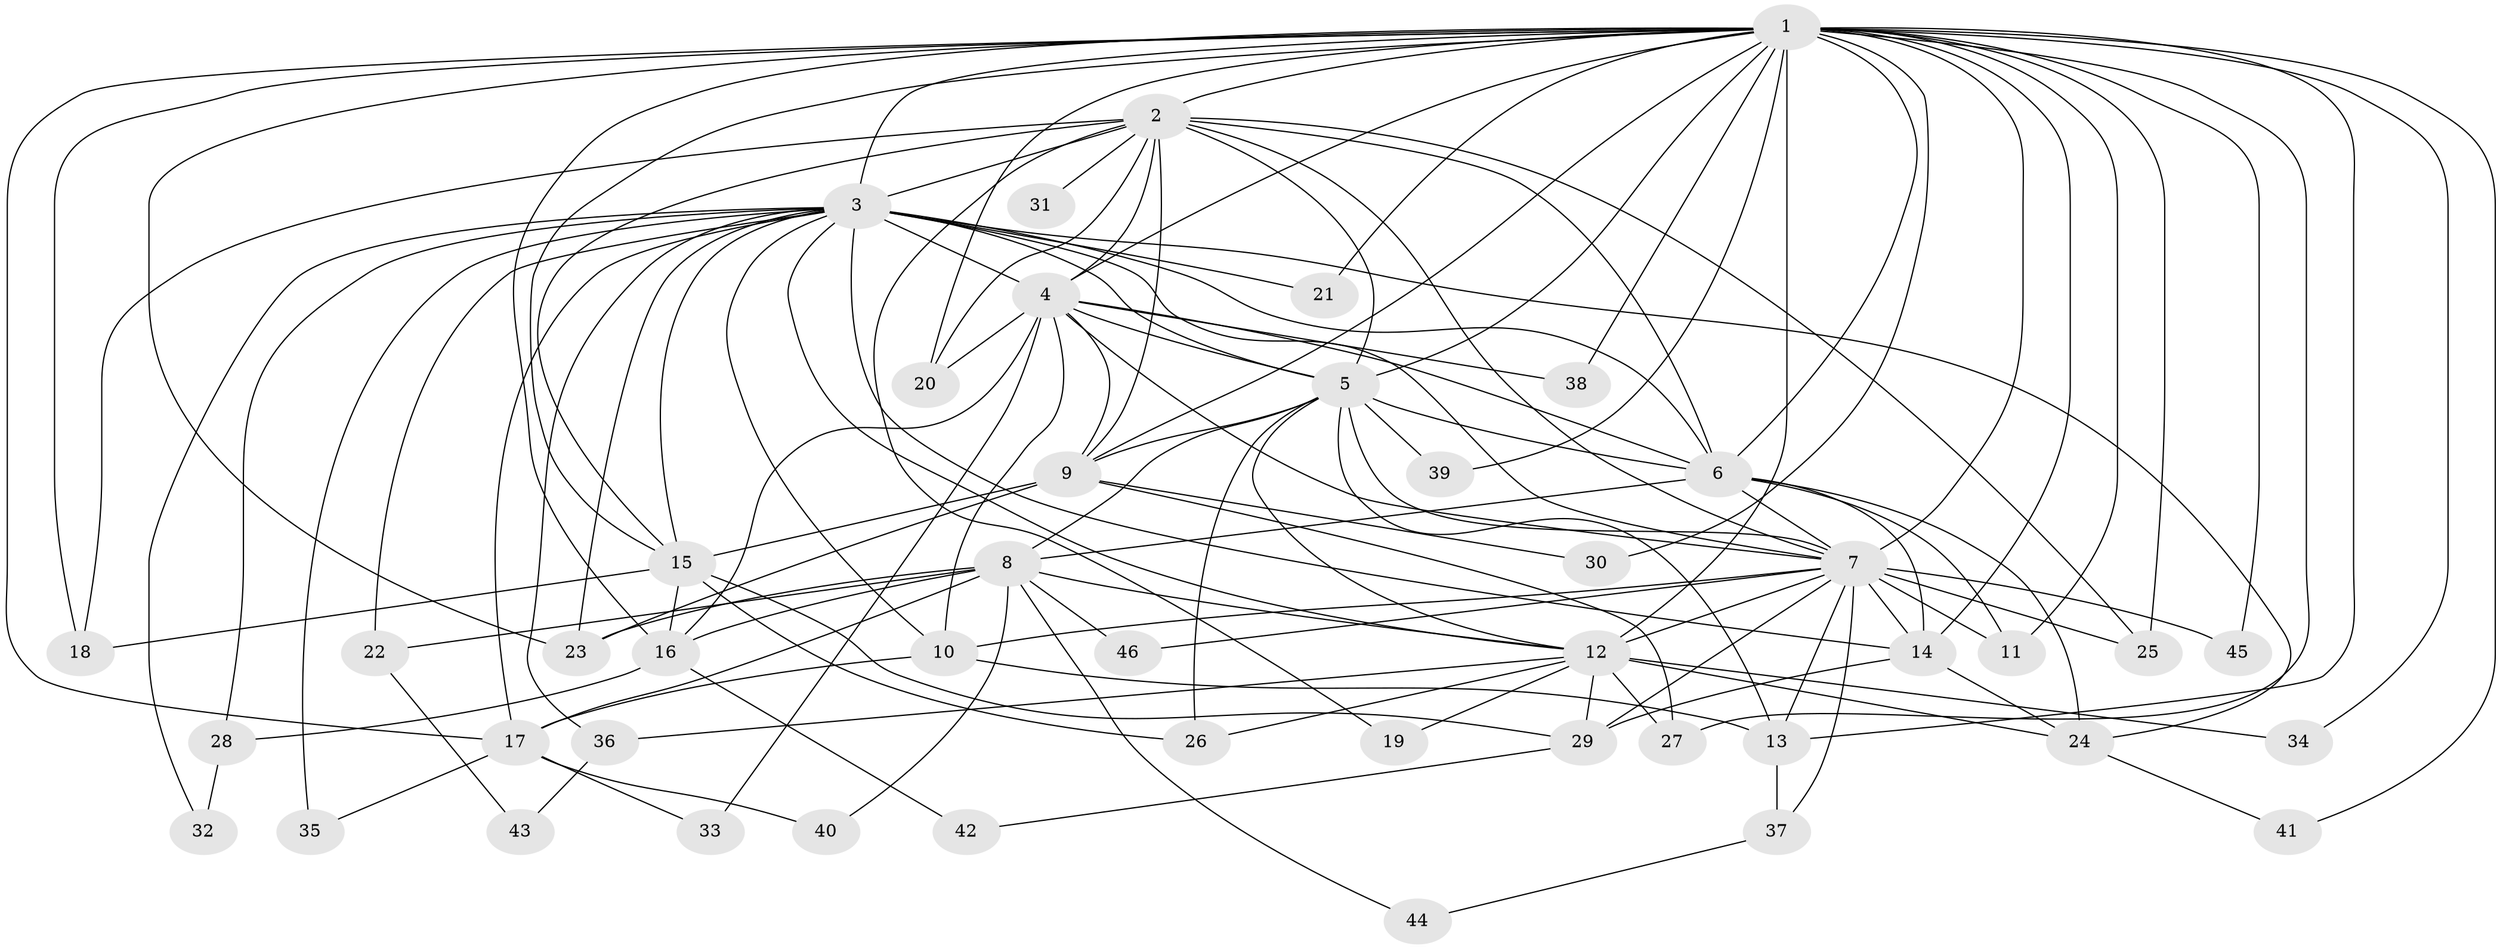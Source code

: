 // original degree distribution, {25: 0.017543859649122806, 16: 0.008771929824561403, 30: 0.008771929824561403, 14: 0.008771929824561403, 18: 0.017543859649122806, 28: 0.008771929824561403, 20: 0.008771929824561403, 13: 0.008771929824561403, 11: 0.008771929824561403, 7: 0.017543859649122806, 5: 0.07894736842105263, 6: 0.017543859649122806, 3: 0.18421052631578946, 2: 0.5350877192982456, 4: 0.07017543859649122}
// Generated by graph-tools (version 1.1) at 2025/49/03/04/25 22:49:40]
// undirected, 46 vertices, 126 edges
graph export_dot {
  node [color=gray90,style=filled];
  1;
  2;
  3;
  4;
  5;
  6;
  7;
  8;
  9;
  10;
  11;
  12;
  13;
  14;
  15;
  16;
  17;
  18;
  19;
  20;
  21;
  22;
  23;
  24;
  25;
  26;
  27;
  28;
  29;
  30;
  31;
  32;
  33;
  34;
  35;
  36;
  37;
  38;
  39;
  40;
  41;
  42;
  43;
  44;
  45;
  46;
  1 -- 2 [weight=4.0];
  1 -- 3 [weight=2.0];
  1 -- 4 [weight=2.0];
  1 -- 5 [weight=2.0];
  1 -- 6 [weight=2.0];
  1 -- 7 [weight=4.0];
  1 -- 9 [weight=1.0];
  1 -- 11 [weight=3.0];
  1 -- 12 [weight=11.0];
  1 -- 13 [weight=1.0];
  1 -- 14 [weight=2.0];
  1 -- 15 [weight=1.0];
  1 -- 16 [weight=1.0];
  1 -- 17 [weight=1.0];
  1 -- 18 [weight=1.0];
  1 -- 20 [weight=2.0];
  1 -- 21 [weight=1.0];
  1 -- 23 [weight=1.0];
  1 -- 25 [weight=1.0];
  1 -- 27 [weight=1.0];
  1 -- 30 [weight=1.0];
  1 -- 34 [weight=1.0];
  1 -- 38 [weight=1.0];
  1 -- 39 [weight=1.0];
  1 -- 41 [weight=1.0];
  1 -- 45 [weight=1.0];
  2 -- 3 [weight=3.0];
  2 -- 4 [weight=2.0];
  2 -- 5 [weight=2.0];
  2 -- 6 [weight=2.0];
  2 -- 7 [weight=4.0];
  2 -- 9 [weight=1.0];
  2 -- 15 [weight=1.0];
  2 -- 18 [weight=1.0];
  2 -- 19 [weight=1.0];
  2 -- 20 [weight=1.0];
  2 -- 25 [weight=1.0];
  2 -- 31 [weight=1.0];
  3 -- 4 [weight=1.0];
  3 -- 5 [weight=2.0];
  3 -- 6 [weight=3.0];
  3 -- 7 [weight=4.0];
  3 -- 10 [weight=1.0];
  3 -- 12 [weight=1.0];
  3 -- 14 [weight=5.0];
  3 -- 15 [weight=1.0];
  3 -- 17 [weight=1.0];
  3 -- 21 [weight=1.0];
  3 -- 22 [weight=1.0];
  3 -- 23 [weight=3.0];
  3 -- 24 [weight=1.0];
  3 -- 28 [weight=2.0];
  3 -- 32 [weight=1.0];
  3 -- 35 [weight=1.0];
  3 -- 36 [weight=1.0];
  4 -- 5 [weight=1.0];
  4 -- 6 [weight=2.0];
  4 -- 7 [weight=2.0];
  4 -- 9 [weight=1.0];
  4 -- 10 [weight=1.0];
  4 -- 16 [weight=1.0];
  4 -- 20 [weight=1.0];
  4 -- 33 [weight=1.0];
  4 -- 38 [weight=2.0];
  5 -- 6 [weight=1.0];
  5 -- 7 [weight=3.0];
  5 -- 8 [weight=2.0];
  5 -- 9 [weight=1.0];
  5 -- 12 [weight=1.0];
  5 -- 13 [weight=1.0];
  5 -- 26 [weight=1.0];
  5 -- 39 [weight=1.0];
  6 -- 7 [weight=3.0];
  6 -- 8 [weight=1.0];
  6 -- 11 [weight=2.0];
  6 -- 14 [weight=9.0];
  6 -- 24 [weight=1.0];
  7 -- 10 [weight=3.0];
  7 -- 11 [weight=1.0];
  7 -- 12 [weight=3.0];
  7 -- 13 [weight=1.0];
  7 -- 14 [weight=1.0];
  7 -- 25 [weight=1.0];
  7 -- 29 [weight=1.0];
  7 -- 37 [weight=1.0];
  7 -- 45 [weight=1.0];
  7 -- 46 [weight=1.0];
  8 -- 12 [weight=1.0];
  8 -- 16 [weight=1.0];
  8 -- 17 [weight=1.0];
  8 -- 22 [weight=1.0];
  8 -- 23 [weight=1.0];
  8 -- 40 [weight=1.0];
  8 -- 44 [weight=1.0];
  8 -- 46 [weight=1.0];
  9 -- 15 [weight=1.0];
  9 -- 23 [weight=1.0];
  9 -- 27 [weight=1.0];
  9 -- 30 [weight=1.0];
  10 -- 13 [weight=1.0];
  10 -- 17 [weight=1.0];
  12 -- 19 [weight=1.0];
  12 -- 24 [weight=1.0];
  12 -- 26 [weight=1.0];
  12 -- 27 [weight=1.0];
  12 -- 29 [weight=1.0];
  12 -- 34 [weight=1.0];
  12 -- 36 [weight=1.0];
  13 -- 37 [weight=1.0];
  14 -- 24 [weight=1.0];
  14 -- 29 [weight=1.0];
  15 -- 16 [weight=1.0];
  15 -- 18 [weight=1.0];
  15 -- 26 [weight=1.0];
  15 -- 29 [weight=1.0];
  16 -- 28 [weight=1.0];
  16 -- 42 [weight=1.0];
  17 -- 33 [weight=1.0];
  17 -- 35 [weight=1.0];
  17 -- 40 [weight=1.0];
  22 -- 43 [weight=1.0];
  24 -- 41 [weight=1.0];
  28 -- 32 [weight=1.0];
  29 -- 42 [weight=1.0];
  36 -- 43 [weight=1.0];
  37 -- 44 [weight=1.0];
}
